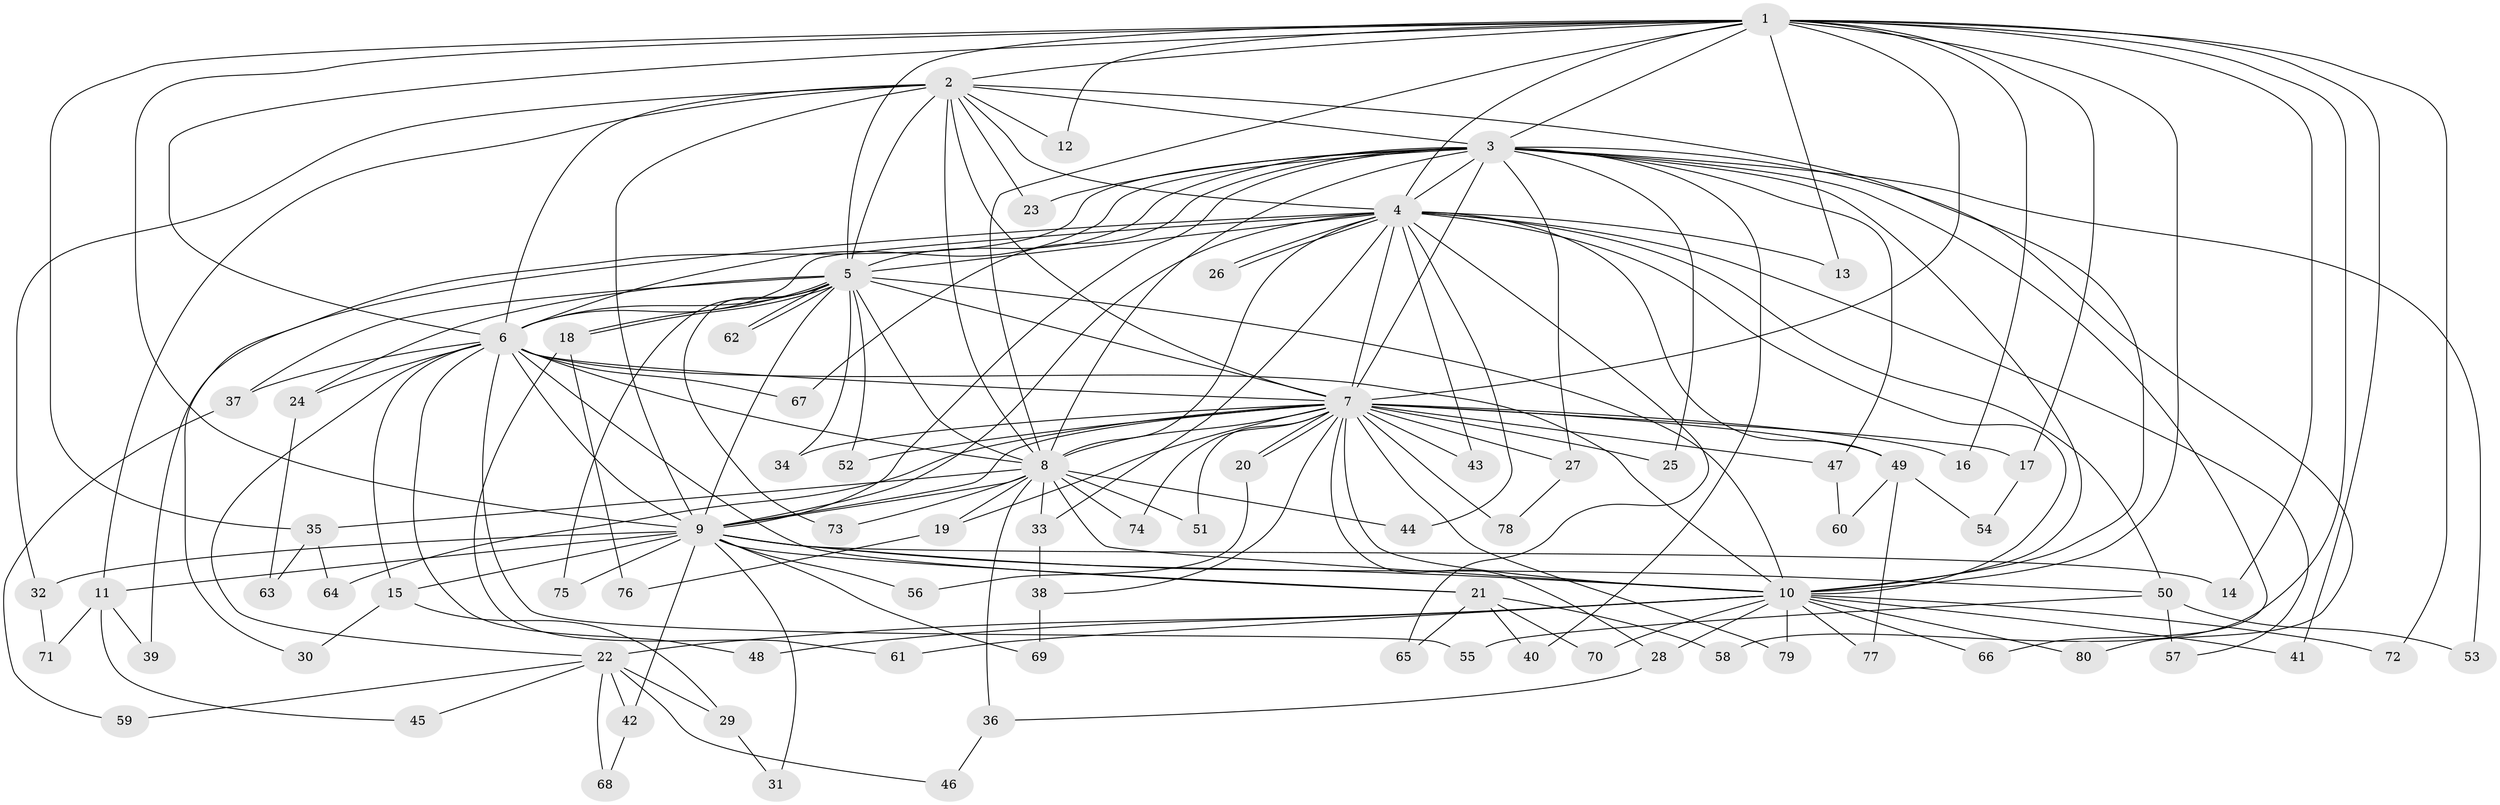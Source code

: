 // coarse degree distribution, {16: 0.01639344262295082, 21: 0.01639344262295082, 17: 0.04918032786885246, 18: 0.01639344262295082, 24: 0.01639344262295082, 15: 0.01639344262295082, 20: 0.01639344262295082, 5: 0.03278688524590164, 2: 0.6065573770491803, 4: 0.04918032786885246, 3: 0.13114754098360656, 6: 0.01639344262295082, 1: 0.01639344262295082}
// Generated by graph-tools (version 1.1) at 2025/51/02/27/25 19:51:43]
// undirected, 80 vertices, 185 edges
graph export_dot {
graph [start="1"]
  node [color=gray90,style=filled];
  1;
  2;
  3;
  4;
  5;
  6;
  7;
  8;
  9;
  10;
  11;
  12;
  13;
  14;
  15;
  16;
  17;
  18;
  19;
  20;
  21;
  22;
  23;
  24;
  25;
  26;
  27;
  28;
  29;
  30;
  31;
  32;
  33;
  34;
  35;
  36;
  37;
  38;
  39;
  40;
  41;
  42;
  43;
  44;
  45;
  46;
  47;
  48;
  49;
  50;
  51;
  52;
  53;
  54;
  55;
  56;
  57;
  58;
  59;
  60;
  61;
  62;
  63;
  64;
  65;
  66;
  67;
  68;
  69;
  70;
  71;
  72;
  73;
  74;
  75;
  76;
  77;
  78;
  79;
  80;
  1 -- 2;
  1 -- 3;
  1 -- 4;
  1 -- 5;
  1 -- 6;
  1 -- 7;
  1 -- 8;
  1 -- 9;
  1 -- 10;
  1 -- 12;
  1 -- 13;
  1 -- 14;
  1 -- 16;
  1 -- 17;
  1 -- 35;
  1 -- 41;
  1 -- 58;
  1 -- 72;
  2 -- 3;
  2 -- 4;
  2 -- 5;
  2 -- 6;
  2 -- 7;
  2 -- 8;
  2 -- 9;
  2 -- 10;
  2 -- 11;
  2 -- 12;
  2 -- 23;
  2 -- 32;
  3 -- 4;
  3 -- 5;
  3 -- 6;
  3 -- 7;
  3 -- 8;
  3 -- 9;
  3 -- 10;
  3 -- 23;
  3 -- 25;
  3 -- 27;
  3 -- 30;
  3 -- 40;
  3 -- 47;
  3 -- 53;
  3 -- 66;
  3 -- 67;
  3 -- 80;
  4 -- 5;
  4 -- 6;
  4 -- 7;
  4 -- 8;
  4 -- 9;
  4 -- 10;
  4 -- 13;
  4 -- 26;
  4 -- 26;
  4 -- 33;
  4 -- 39;
  4 -- 43;
  4 -- 44;
  4 -- 49;
  4 -- 50;
  4 -- 57;
  4 -- 65;
  5 -- 6;
  5 -- 7;
  5 -- 8;
  5 -- 9;
  5 -- 10;
  5 -- 18;
  5 -- 18;
  5 -- 24;
  5 -- 34;
  5 -- 37;
  5 -- 52;
  5 -- 62;
  5 -- 62;
  5 -- 73;
  5 -- 75;
  6 -- 7;
  6 -- 8;
  6 -- 9;
  6 -- 10;
  6 -- 15;
  6 -- 21;
  6 -- 22;
  6 -- 24;
  6 -- 37;
  6 -- 48;
  6 -- 55;
  6 -- 67;
  7 -- 8;
  7 -- 9;
  7 -- 10;
  7 -- 16;
  7 -- 17;
  7 -- 19;
  7 -- 20;
  7 -- 20;
  7 -- 25;
  7 -- 27;
  7 -- 28;
  7 -- 34;
  7 -- 38;
  7 -- 43;
  7 -- 47;
  7 -- 49;
  7 -- 51;
  7 -- 52;
  7 -- 64;
  7 -- 74;
  7 -- 78;
  7 -- 79;
  8 -- 9;
  8 -- 10;
  8 -- 19;
  8 -- 33;
  8 -- 35;
  8 -- 36;
  8 -- 44;
  8 -- 51;
  8 -- 73;
  8 -- 74;
  9 -- 10;
  9 -- 11;
  9 -- 14;
  9 -- 15;
  9 -- 21;
  9 -- 31;
  9 -- 32;
  9 -- 42;
  9 -- 50;
  9 -- 56;
  9 -- 69;
  9 -- 75;
  10 -- 22;
  10 -- 28;
  10 -- 41;
  10 -- 48;
  10 -- 61;
  10 -- 66;
  10 -- 70;
  10 -- 72;
  10 -- 77;
  10 -- 79;
  10 -- 80;
  11 -- 39;
  11 -- 45;
  11 -- 71;
  15 -- 29;
  15 -- 30;
  17 -- 54;
  18 -- 61;
  18 -- 76;
  19 -- 76;
  20 -- 56;
  21 -- 40;
  21 -- 58;
  21 -- 65;
  21 -- 70;
  22 -- 29;
  22 -- 42;
  22 -- 45;
  22 -- 46;
  22 -- 59;
  22 -- 68;
  24 -- 63;
  27 -- 78;
  28 -- 36;
  29 -- 31;
  32 -- 71;
  33 -- 38;
  35 -- 63;
  35 -- 64;
  36 -- 46;
  37 -- 59;
  38 -- 69;
  42 -- 68;
  47 -- 60;
  49 -- 54;
  49 -- 60;
  49 -- 77;
  50 -- 53;
  50 -- 55;
  50 -- 57;
}
